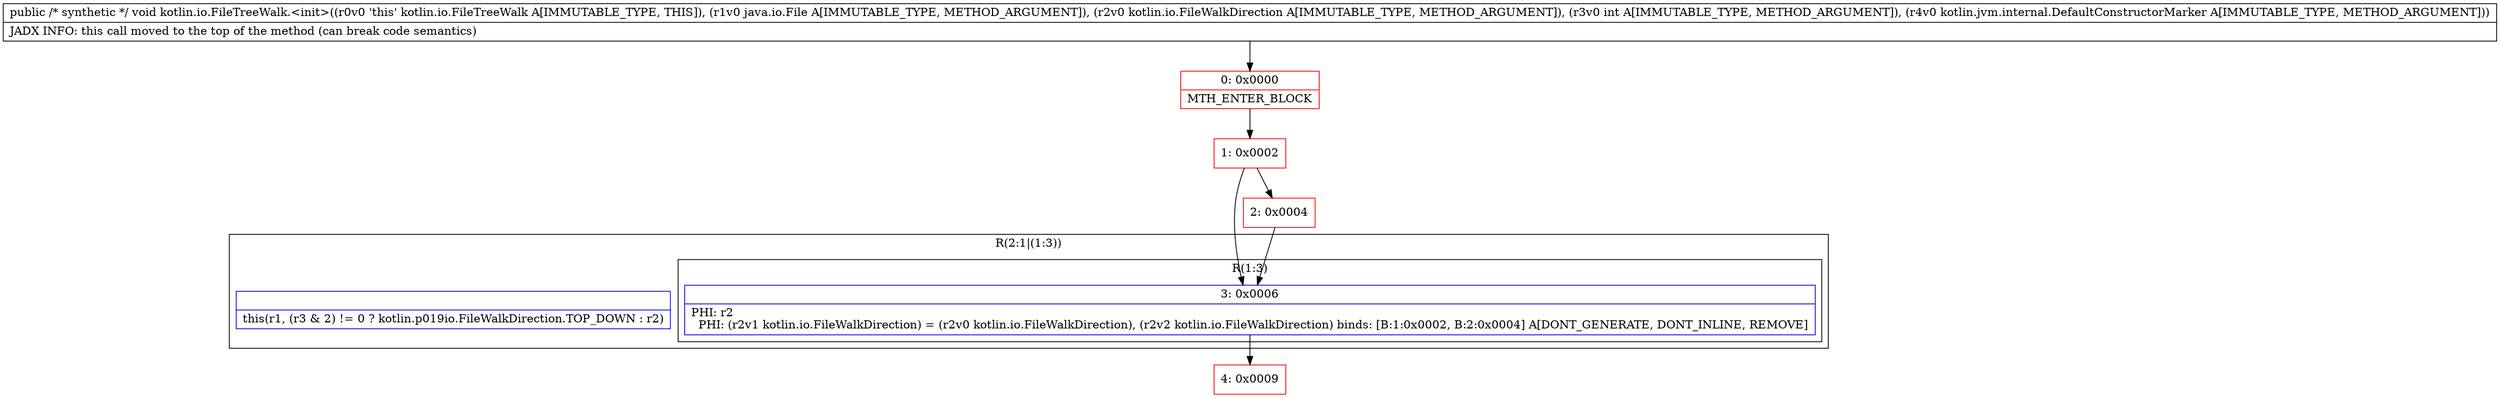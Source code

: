 digraph "CFG forkotlin.io.FileTreeWalk.\<init\>(Ljava\/io\/File;Lkotlin\/io\/FileWalkDirection;ILkotlin\/jvm\/internal\/DefaultConstructorMarker;)V" {
subgraph cluster_Region_1605023013 {
label = "R(2:1|(1:3))";
node [shape=record,color=blue];
Node_InsnContainer_1847148984 [shape=record,label="{|this(r1, (r3 & 2) != 0 ? kotlin.p019io.FileWalkDirection.TOP_DOWN : r2)\l}"];
subgraph cluster_Region_2097680820 {
label = "R(1:3)";
node [shape=record,color=blue];
Node_3 [shape=record,label="{3\:\ 0x0006|PHI: r2 \l  PHI: (r2v1 kotlin.io.FileWalkDirection) = (r2v0 kotlin.io.FileWalkDirection), (r2v2 kotlin.io.FileWalkDirection) binds: [B:1:0x0002, B:2:0x0004] A[DONT_GENERATE, DONT_INLINE, REMOVE]\l}"];
}
}
Node_0 [shape=record,color=red,label="{0\:\ 0x0000|MTH_ENTER_BLOCK\l}"];
Node_1 [shape=record,color=red,label="{1\:\ 0x0002}"];
Node_2 [shape=record,color=red,label="{2\:\ 0x0004}"];
Node_4 [shape=record,color=red,label="{4\:\ 0x0009}"];
MethodNode[shape=record,label="{public \/* synthetic *\/ void kotlin.io.FileTreeWalk.\<init\>((r0v0 'this' kotlin.io.FileTreeWalk A[IMMUTABLE_TYPE, THIS]), (r1v0 java.io.File A[IMMUTABLE_TYPE, METHOD_ARGUMENT]), (r2v0 kotlin.io.FileWalkDirection A[IMMUTABLE_TYPE, METHOD_ARGUMENT]), (r3v0 int A[IMMUTABLE_TYPE, METHOD_ARGUMENT]), (r4v0 kotlin.jvm.internal.DefaultConstructorMarker A[IMMUTABLE_TYPE, METHOD_ARGUMENT]))  | JADX INFO: this call moved to the top of the method (can break code semantics)\l}"];
MethodNode -> Node_0;
Node_3 -> Node_4;
Node_0 -> Node_1;
Node_1 -> Node_2;
Node_1 -> Node_3;
Node_2 -> Node_3;
}

